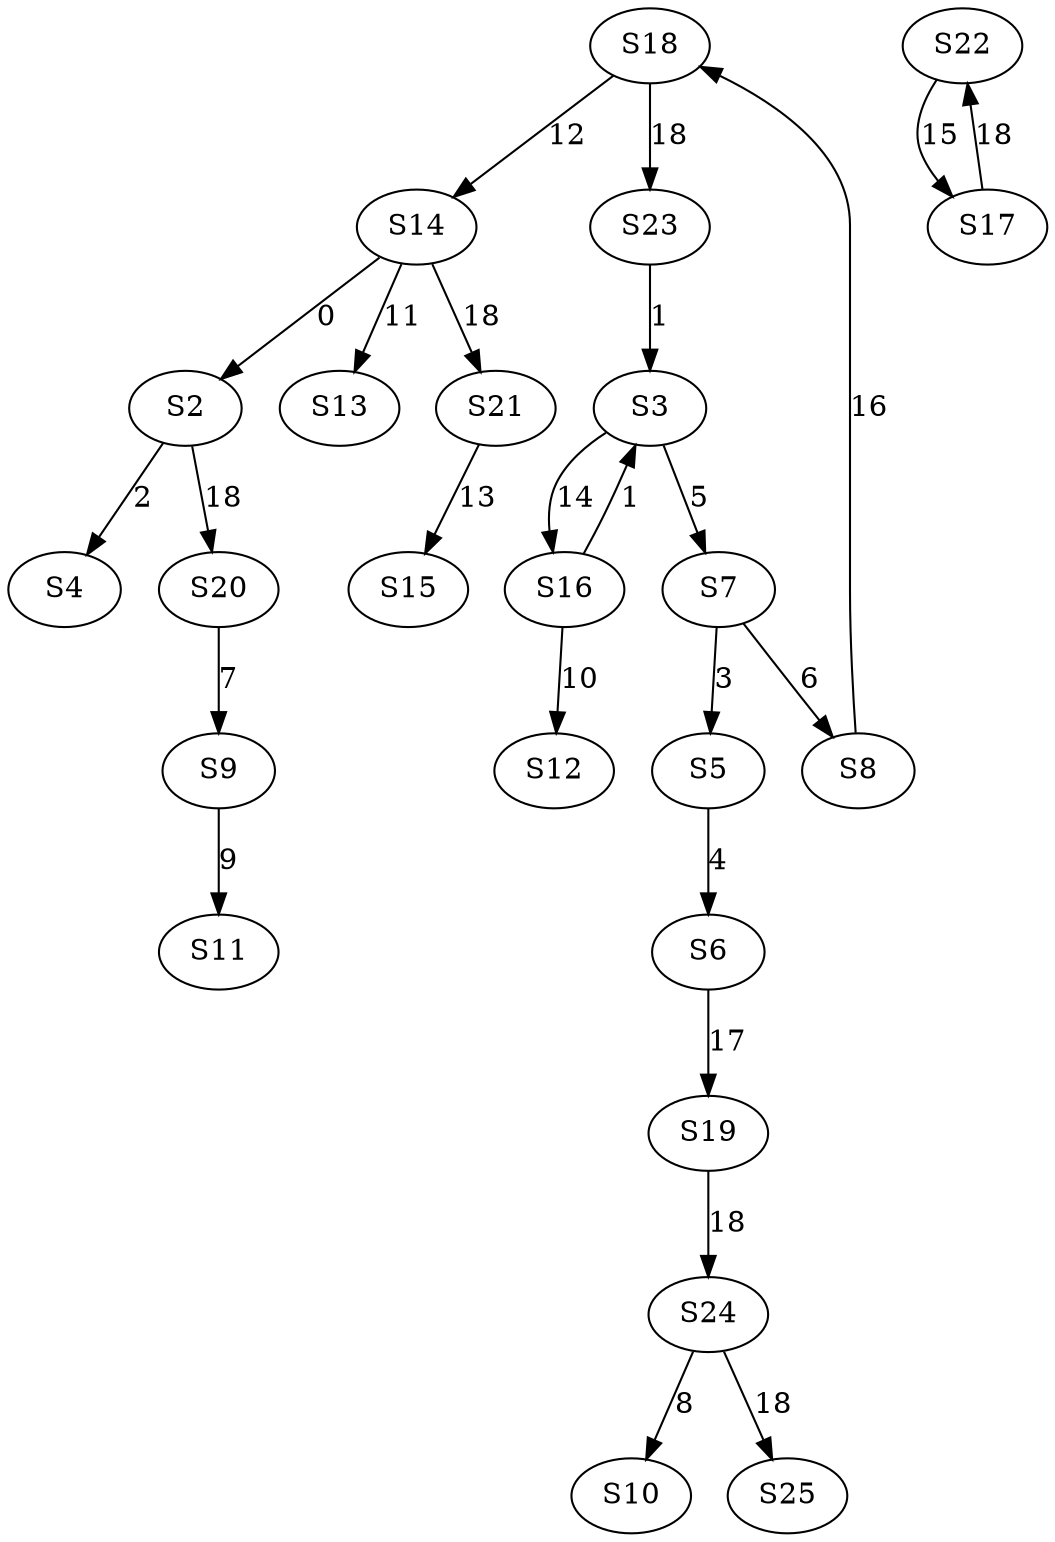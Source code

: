 strict digraph {
	S14 -> S2 [ label = 0 ];
	S16 -> S3 [ label = 1 ];
	S2 -> S4 [ label = 2 ];
	S7 -> S5 [ label = 3 ];
	S5 -> S6 [ label = 4 ];
	S3 -> S7 [ label = 5 ];
	S7 -> S8 [ label = 6 ];
	S20 -> S9 [ label = 7 ];
	S24 -> S10 [ label = 8 ];
	S9 -> S11 [ label = 9 ];
	S16 -> S12 [ label = 10 ];
	S14 -> S13 [ label = 11 ];
	S18 -> S14 [ label = 12 ];
	S21 -> S15 [ label = 13 ];
	S3 -> S16 [ label = 14 ];
	S22 -> S17 [ label = 15 ];
	S8 -> S18 [ label = 16 ];
	S6 -> S19 [ label = 17 ];
	S2 -> S20 [ label = 18 ];
	S14 -> S21 [ label = 18 ];
	S17 -> S22 [ label = 18 ];
	S18 -> S23 [ label = 18 ];
	S19 -> S24 [ label = 18 ];
	S24 -> S25 [ label = 18 ];
	S23 -> S3 [ label = 1 ];
}